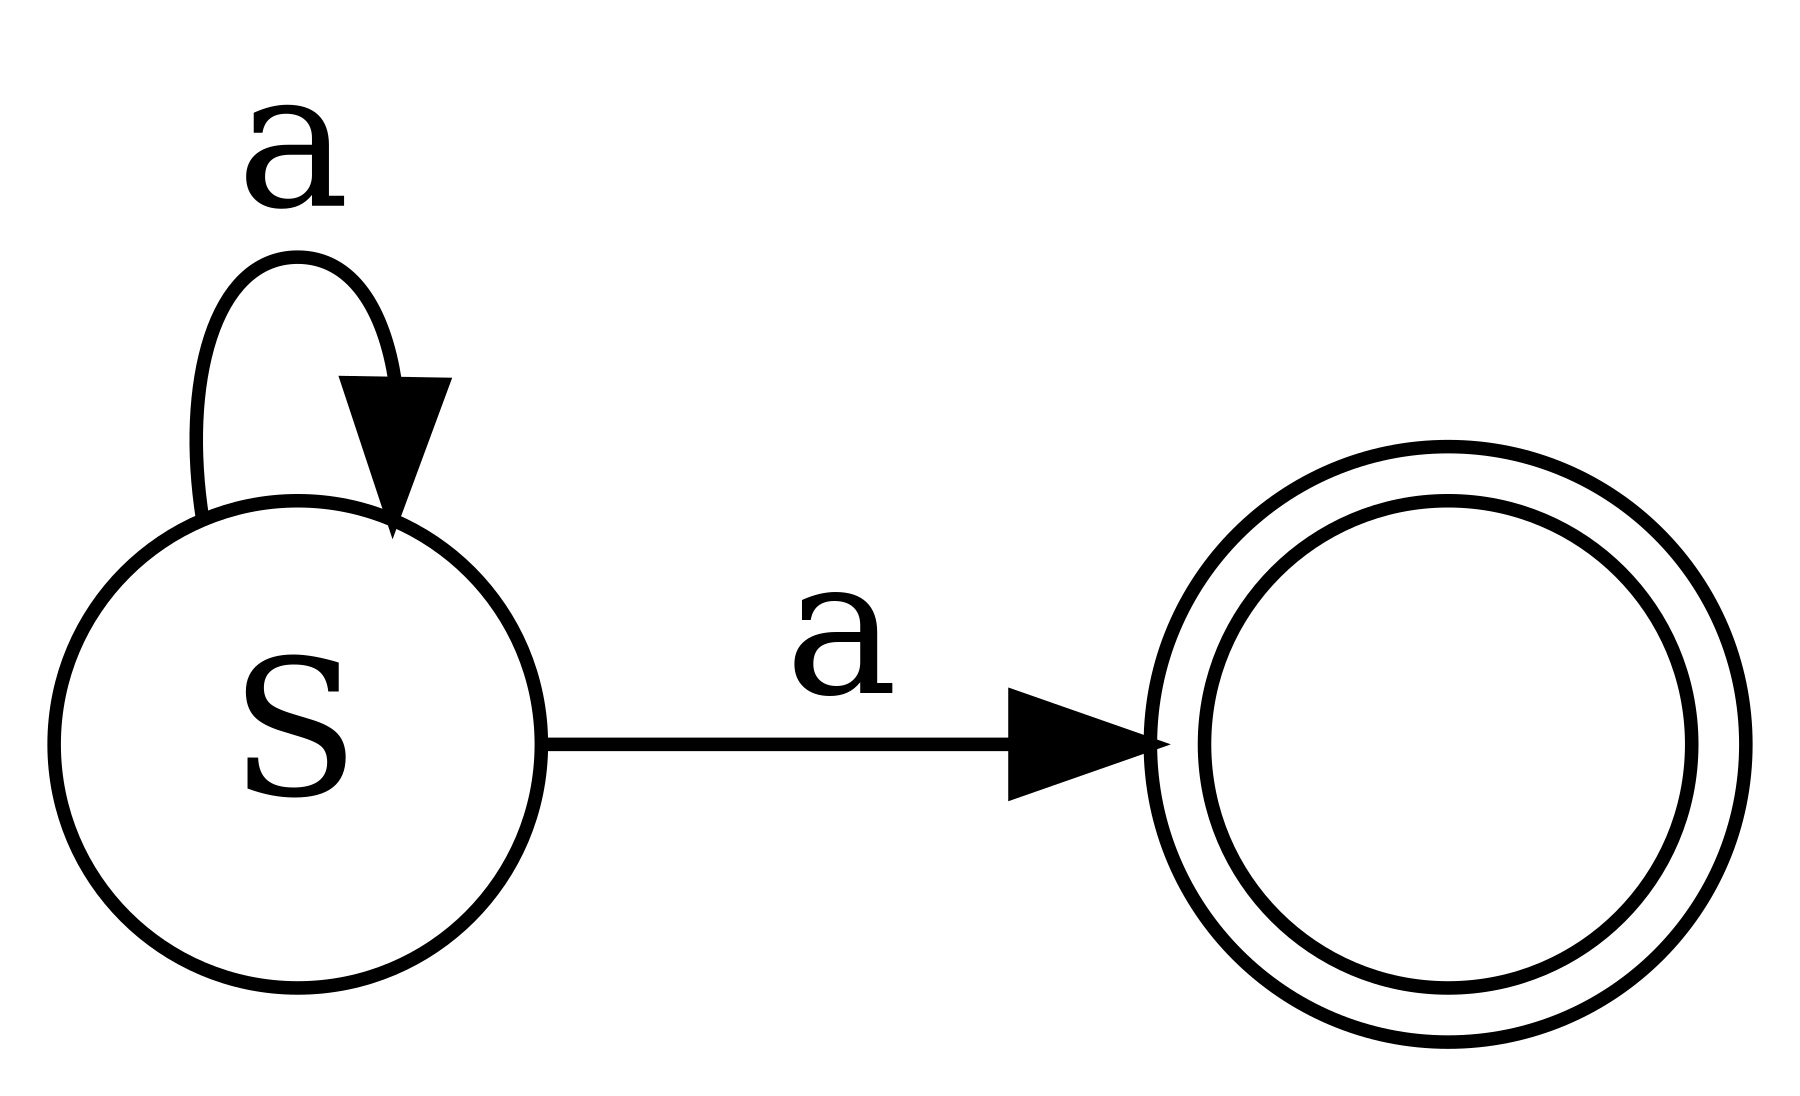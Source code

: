 digraph finite_state_machine {
	rankdir=LR;
	size="12,9!"
	node [shape = doublecircle]; " ";
	node [shape = circle];
	S -> " " [label = "a"];
	S -> S [label = "a"];
}
